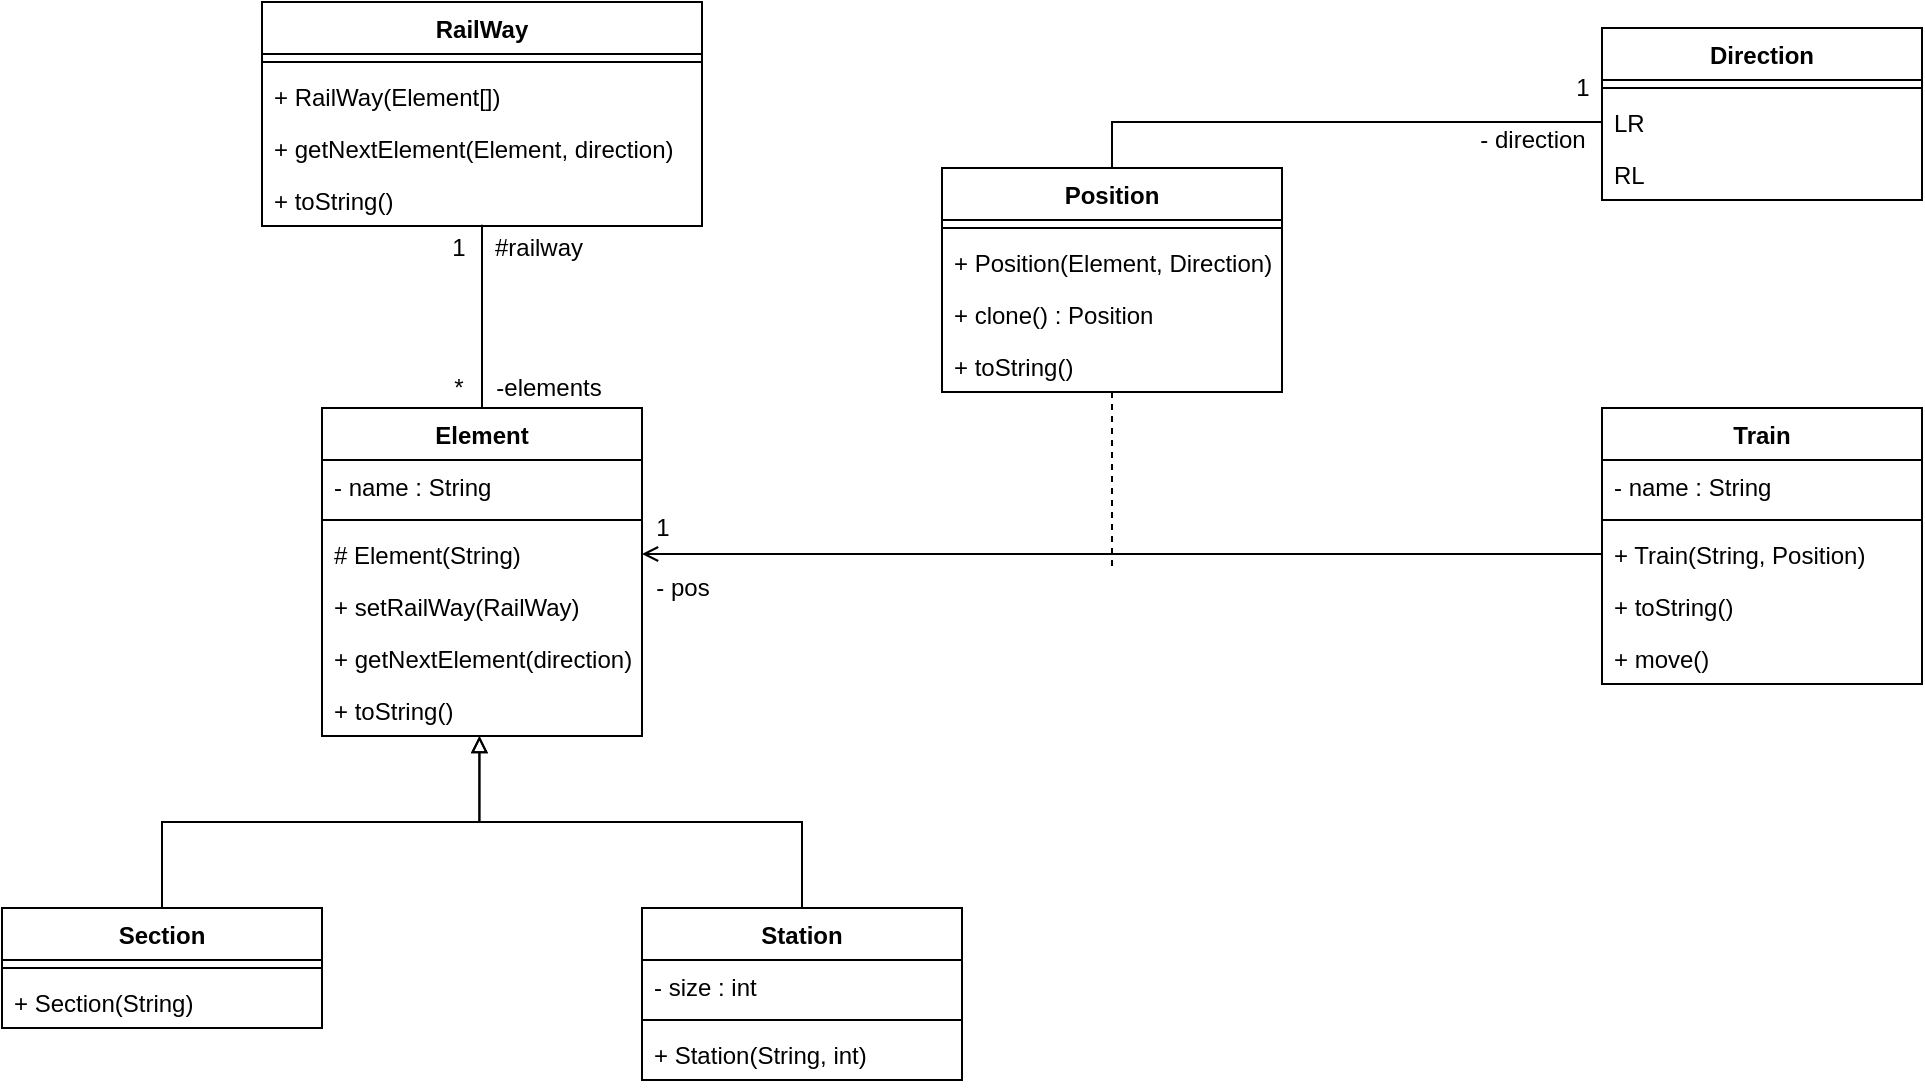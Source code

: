 <mxfile version="14.0.4" type="github">
  <diagram id="yg1WyZmq91DOgeRGMxZz" name="Page-1">
    <mxGraphModel dx="782" dy="507" grid="1" gridSize="10" guides="1" tooltips="1" connect="1" arrows="1" fold="1" page="1" pageScale="1" pageWidth="827" pageHeight="1169" math="0" shadow="0">
      <root>
        <mxCell id="0" />
        <mxCell id="1" parent="0" />
        <mxCell id="g7smEQ1oZSo4glfUF3X0-1" value="RailWay" style="swimlane;fontStyle=1;align=center;verticalAlign=top;childLayout=stackLayout;horizontal=1;startSize=26;horizontalStack=0;resizeParent=1;resizeParentMax=0;resizeLast=0;collapsible=1;marginBottom=0;" parent="1" vertex="1">
          <mxGeometry x="170" y="67" width="220" height="112" as="geometry" />
        </mxCell>
        <mxCell id="g7smEQ1oZSo4glfUF3X0-3" value="" style="line;strokeWidth=1;fillColor=none;align=left;verticalAlign=middle;spacingTop=-1;spacingLeft=3;spacingRight=3;rotatable=0;labelPosition=right;points=[];portConstraint=eastwest;" parent="g7smEQ1oZSo4glfUF3X0-1" vertex="1">
          <mxGeometry y="26" width="220" height="8" as="geometry" />
        </mxCell>
        <mxCell id="g7smEQ1oZSo4glfUF3X0-5" value="+ RailWay(Element[])" style="text;strokeColor=none;fillColor=none;align=left;verticalAlign=top;spacingLeft=4;spacingRight=4;overflow=hidden;rotatable=0;points=[[0,0.5],[1,0.5]];portConstraint=eastwest;" parent="g7smEQ1oZSo4glfUF3X0-1" vertex="1">
          <mxGeometry y="34" width="220" height="26" as="geometry" />
        </mxCell>
        <mxCell id="lMP5jvPo29J-ijjg9Gw_-5" value="+ getNextElement(Element, direction)" style="text;strokeColor=none;fillColor=none;align=left;verticalAlign=top;spacingLeft=4;spacingRight=4;overflow=hidden;rotatable=0;points=[[0,0.5],[1,0.5]];portConstraint=eastwest;" vertex="1" parent="g7smEQ1oZSo4glfUF3X0-1">
          <mxGeometry y="60" width="220" height="26" as="geometry" />
        </mxCell>
        <mxCell id="g7smEQ1oZSo4glfUF3X0-6" value="+ toString()" style="text;strokeColor=none;fillColor=none;align=left;verticalAlign=top;spacingLeft=4;spacingRight=4;overflow=hidden;rotatable=0;points=[[0,0.5],[1,0.5]];portConstraint=eastwest;" parent="g7smEQ1oZSo4glfUF3X0-1" vertex="1">
          <mxGeometry y="86" width="220" height="26" as="geometry" />
        </mxCell>
        <mxCell id="g7smEQ1oZSo4glfUF3X0-48" style="edgeStyle=orthogonalEdgeStyle;rounded=0;orthogonalLoop=1;jettySize=auto;html=1;entryX=0.5;entryY=0.974;entryDx=0;entryDy=0;entryPerimeter=0;endArrow=none;endFill=0;" parent="1" source="g7smEQ1oZSo4glfUF3X0-7" target="g7smEQ1oZSo4glfUF3X0-6" edge="1">
          <mxGeometry relative="1" as="geometry" />
        </mxCell>
        <mxCell id="g7smEQ1oZSo4glfUF3X0-7" value="Element" style="swimlane;fontStyle=1;align=center;verticalAlign=top;childLayout=stackLayout;horizontal=1;startSize=26;horizontalStack=0;resizeParent=1;resizeParentMax=0;resizeLast=0;collapsible=1;marginBottom=0;" parent="1" vertex="1">
          <mxGeometry x="200" y="270" width="160" height="164" as="geometry" />
        </mxCell>
        <mxCell id="g7smEQ1oZSo4glfUF3X0-8" value="- name : String" style="text;strokeColor=none;fillColor=none;align=left;verticalAlign=top;spacingLeft=4;spacingRight=4;overflow=hidden;rotatable=0;points=[[0,0.5],[1,0.5]];portConstraint=eastwest;" parent="g7smEQ1oZSo4glfUF3X0-7" vertex="1">
          <mxGeometry y="26" width="160" height="26" as="geometry" />
        </mxCell>
        <mxCell id="g7smEQ1oZSo4glfUF3X0-9" value="" style="line;strokeWidth=1;fillColor=none;align=left;verticalAlign=middle;spacingTop=-1;spacingLeft=3;spacingRight=3;rotatable=0;labelPosition=right;points=[];portConstraint=eastwest;" parent="g7smEQ1oZSo4glfUF3X0-7" vertex="1">
          <mxGeometry y="52" width="160" height="8" as="geometry" />
        </mxCell>
        <mxCell id="g7smEQ1oZSo4glfUF3X0-10" value="# Element(String)" style="text;strokeColor=none;fillColor=none;align=left;verticalAlign=top;spacingLeft=4;spacingRight=4;overflow=hidden;rotatable=0;points=[[0,0.5],[1,0.5]];portConstraint=eastwest;" parent="g7smEQ1oZSo4glfUF3X0-7" vertex="1">
          <mxGeometry y="60" width="160" height="26" as="geometry" />
        </mxCell>
        <mxCell id="g7smEQ1oZSo4glfUF3X0-11" value="+ setRailWay(RailWay)" style="text;strokeColor=none;fillColor=none;align=left;verticalAlign=top;spacingLeft=4;spacingRight=4;overflow=hidden;rotatable=0;points=[[0,0.5],[1,0.5]];portConstraint=eastwest;" parent="g7smEQ1oZSo4glfUF3X0-7" vertex="1">
          <mxGeometry y="86" width="160" height="26" as="geometry" />
        </mxCell>
        <mxCell id="g7smEQ1oZSo4glfUF3X0-46" value="+ getNextElement(direction)" style="text;strokeColor=none;fillColor=none;align=left;verticalAlign=top;spacingLeft=4;spacingRight=4;overflow=hidden;rotatable=0;points=[[0,0.5],[1,0.5]];portConstraint=eastwest;" parent="g7smEQ1oZSo4glfUF3X0-7" vertex="1">
          <mxGeometry y="112" width="160" height="26" as="geometry" />
        </mxCell>
        <mxCell id="g7smEQ1oZSo4glfUF3X0-12" value="+ toString()" style="text;strokeColor=none;fillColor=none;align=left;verticalAlign=top;spacingLeft=4;spacingRight=4;overflow=hidden;rotatable=0;points=[[0,0.5],[1,0.5]];portConstraint=eastwest;" parent="g7smEQ1oZSo4glfUF3X0-7" vertex="1">
          <mxGeometry y="138" width="160" height="26" as="geometry" />
        </mxCell>
        <mxCell id="g7smEQ1oZSo4glfUF3X0-54" style="edgeStyle=orthogonalEdgeStyle;rounded=0;orthogonalLoop=1;jettySize=auto;html=1;entryX=0.492;entryY=1;entryDx=0;entryDy=0;entryPerimeter=0;endArrow=block;endFill=0;startArrow=none;startFill=0;" parent="1" source="g7smEQ1oZSo4glfUF3X0-13" target="g7smEQ1oZSo4glfUF3X0-12" edge="1">
          <mxGeometry relative="1" as="geometry" />
        </mxCell>
        <mxCell id="g7smEQ1oZSo4glfUF3X0-13" value="Section" style="swimlane;fontStyle=1;align=center;verticalAlign=top;childLayout=stackLayout;horizontal=1;startSize=26;horizontalStack=0;resizeParent=1;resizeParentMax=0;resizeLast=0;collapsible=1;marginBottom=0;" parent="1" vertex="1">
          <mxGeometry x="40" y="520" width="160" height="60" as="geometry" />
        </mxCell>
        <mxCell id="g7smEQ1oZSo4glfUF3X0-15" value="" style="line;strokeWidth=1;fillColor=none;align=left;verticalAlign=middle;spacingTop=-1;spacingLeft=3;spacingRight=3;rotatable=0;labelPosition=right;points=[];portConstraint=eastwest;" parent="g7smEQ1oZSo4glfUF3X0-13" vertex="1">
          <mxGeometry y="26" width="160" height="8" as="geometry" />
        </mxCell>
        <mxCell id="g7smEQ1oZSo4glfUF3X0-16" value="+ Section(String)" style="text;strokeColor=none;fillColor=none;align=left;verticalAlign=top;spacingLeft=4;spacingRight=4;overflow=hidden;rotatable=0;points=[[0,0.5],[1,0.5]];portConstraint=eastwest;" parent="g7smEQ1oZSo4glfUF3X0-13" vertex="1">
          <mxGeometry y="34" width="160" height="26" as="geometry" />
        </mxCell>
        <mxCell id="g7smEQ1oZSo4glfUF3X0-53" style="edgeStyle=orthogonalEdgeStyle;rounded=0;orthogonalLoop=1;jettySize=auto;html=1;entryX=0.492;entryY=1;entryDx=0;entryDy=0;entryPerimeter=0;endArrow=block;endFill=0;" parent="1" source="g7smEQ1oZSo4glfUF3X0-17" target="g7smEQ1oZSo4glfUF3X0-12" edge="1">
          <mxGeometry relative="1" as="geometry" />
        </mxCell>
        <mxCell id="g7smEQ1oZSo4glfUF3X0-17" value="Station" style="swimlane;fontStyle=1;align=center;verticalAlign=top;childLayout=stackLayout;horizontal=1;startSize=26;horizontalStack=0;resizeParent=1;resizeParentMax=0;resizeLast=0;collapsible=1;marginBottom=0;" parent="1" vertex="1">
          <mxGeometry x="360" y="520" width="160" height="86" as="geometry" />
        </mxCell>
        <mxCell id="g7smEQ1oZSo4glfUF3X0-18" value="- size : int" style="text;strokeColor=none;fillColor=none;align=left;verticalAlign=top;spacingLeft=4;spacingRight=4;overflow=hidden;rotatable=0;points=[[0,0.5],[1,0.5]];portConstraint=eastwest;" parent="g7smEQ1oZSo4glfUF3X0-17" vertex="1">
          <mxGeometry y="26" width="160" height="26" as="geometry" />
        </mxCell>
        <mxCell id="g7smEQ1oZSo4glfUF3X0-19" value="" style="line;strokeWidth=1;fillColor=none;align=left;verticalAlign=middle;spacingTop=-1;spacingLeft=3;spacingRight=3;rotatable=0;labelPosition=right;points=[];portConstraint=eastwest;" parent="g7smEQ1oZSo4glfUF3X0-17" vertex="1">
          <mxGeometry y="52" width="160" height="8" as="geometry" />
        </mxCell>
        <mxCell id="g7smEQ1oZSo4glfUF3X0-20" value="+ Station(String, int)" style="text;strokeColor=none;fillColor=none;align=left;verticalAlign=top;spacingLeft=4;spacingRight=4;overflow=hidden;rotatable=0;points=[[0,0.5],[1,0.5]];portConstraint=eastwest;" parent="g7smEQ1oZSo4glfUF3X0-17" vertex="1">
          <mxGeometry y="60" width="160" height="26" as="geometry" />
        </mxCell>
        <mxCell id="g7smEQ1oZSo4glfUF3X0-58" style="edgeStyle=orthogonalEdgeStyle;rounded=0;orthogonalLoop=1;jettySize=auto;html=1;startArrow=none;startFill=0;endArrow=none;endFill=0;endSize=6;startSize=6;dashed=1;" parent="1" source="g7smEQ1oZSo4glfUF3X0-21" edge="1">
          <mxGeometry relative="1" as="geometry">
            <mxPoint x="595" y="350" as="targetPoint" />
          </mxGeometry>
        </mxCell>
        <mxCell id="g7smEQ1oZSo4glfUF3X0-59" style="edgeStyle=orthogonalEdgeStyle;rounded=0;orthogonalLoop=1;jettySize=auto;html=1;entryX=0;entryY=0.5;entryDx=0;entryDy=0;startArrow=none;startFill=0;startSize=6;endArrow=none;endFill=0;endSize=6;" parent="1" source="g7smEQ1oZSo4glfUF3X0-21" target="g7smEQ1oZSo4glfUF3X0-38" edge="1">
          <mxGeometry relative="1" as="geometry" />
        </mxCell>
        <mxCell id="g7smEQ1oZSo4glfUF3X0-21" value="Position" style="swimlane;fontStyle=1;align=center;verticalAlign=top;childLayout=stackLayout;horizontal=1;startSize=26;horizontalStack=0;resizeParent=1;resizeParentMax=0;resizeLast=0;collapsible=1;marginBottom=0;" parent="1" vertex="1">
          <mxGeometry x="510" y="150" width="170" height="112" as="geometry" />
        </mxCell>
        <mxCell id="g7smEQ1oZSo4glfUF3X0-23" value="" style="line;strokeWidth=1;fillColor=none;align=left;verticalAlign=middle;spacingTop=-1;spacingLeft=3;spacingRight=3;rotatable=0;labelPosition=right;points=[];portConstraint=eastwest;" parent="g7smEQ1oZSo4glfUF3X0-21" vertex="1">
          <mxGeometry y="26" width="170" height="8" as="geometry" />
        </mxCell>
        <mxCell id="g7smEQ1oZSo4glfUF3X0-24" value="+ Position(Element, Direction)" style="text;strokeColor=none;fillColor=none;align=left;verticalAlign=top;spacingLeft=4;spacingRight=4;overflow=hidden;rotatable=0;points=[[0,0.5],[1,0.5]];portConstraint=eastwest;" parent="g7smEQ1oZSo4glfUF3X0-21" vertex="1">
          <mxGeometry y="34" width="170" height="26" as="geometry" />
        </mxCell>
        <mxCell id="g7smEQ1oZSo4glfUF3X0-25" value="+ clone() : Position" style="text;strokeColor=none;fillColor=none;align=left;verticalAlign=top;spacingLeft=4;spacingRight=4;overflow=hidden;rotatable=0;points=[[0,0.5],[1,0.5]];portConstraint=eastwest;" parent="g7smEQ1oZSo4glfUF3X0-21" vertex="1">
          <mxGeometry y="60" width="170" height="26" as="geometry" />
        </mxCell>
        <mxCell id="g7smEQ1oZSo4glfUF3X0-26" value="+ toString()" style="text;strokeColor=none;fillColor=none;align=left;verticalAlign=top;spacingLeft=4;spacingRight=4;overflow=hidden;rotatable=0;points=[[0,0.5],[1,0.5]];portConstraint=eastwest;" parent="g7smEQ1oZSo4glfUF3X0-21" vertex="1">
          <mxGeometry y="86" width="170" height="26" as="geometry" />
        </mxCell>
        <mxCell id="g7smEQ1oZSo4glfUF3X0-35" value="Direction" style="swimlane;fontStyle=1;align=center;verticalAlign=top;childLayout=stackLayout;horizontal=1;startSize=26;horizontalStack=0;resizeParent=1;resizeParentMax=0;resizeLast=0;collapsible=1;marginBottom=0;" parent="1" vertex="1">
          <mxGeometry x="840" y="80" width="160" height="86" as="geometry" />
        </mxCell>
        <mxCell id="g7smEQ1oZSo4glfUF3X0-37" value="" style="line;strokeWidth=1;fillColor=none;align=left;verticalAlign=middle;spacingTop=-1;spacingLeft=3;spacingRight=3;rotatable=0;labelPosition=right;points=[];portConstraint=eastwest;" parent="g7smEQ1oZSo4glfUF3X0-35" vertex="1">
          <mxGeometry y="26" width="160" height="8" as="geometry" />
        </mxCell>
        <mxCell id="g7smEQ1oZSo4glfUF3X0-38" value="LR" style="text;strokeColor=none;fillColor=none;align=left;verticalAlign=top;spacingLeft=4;spacingRight=4;overflow=hidden;rotatable=0;points=[[0,0.5],[1,0.5]];portConstraint=eastwest;" parent="g7smEQ1oZSo4glfUF3X0-35" vertex="1">
          <mxGeometry y="34" width="160" height="26" as="geometry" />
        </mxCell>
        <mxCell id="g7smEQ1oZSo4glfUF3X0-39" value="RL" style="text;strokeColor=none;fillColor=none;align=left;verticalAlign=top;spacingLeft=4;spacingRight=4;overflow=hidden;rotatable=0;points=[[0,0.5],[1,0.5]];portConstraint=eastwest;" parent="g7smEQ1oZSo4glfUF3X0-35" vertex="1">
          <mxGeometry y="60" width="160" height="26" as="geometry" />
        </mxCell>
        <mxCell id="g7smEQ1oZSo4glfUF3X0-40" value="Train" style="swimlane;fontStyle=1;align=center;verticalAlign=top;childLayout=stackLayout;horizontal=1;startSize=26;horizontalStack=0;resizeParent=1;resizeParentMax=0;resizeLast=0;collapsible=1;marginBottom=0;" parent="1" vertex="1">
          <mxGeometry x="840" y="270" width="160" height="138" as="geometry" />
        </mxCell>
        <mxCell id="g7smEQ1oZSo4glfUF3X0-41" value="- name : String" style="text;strokeColor=none;fillColor=none;align=left;verticalAlign=top;spacingLeft=4;spacingRight=4;overflow=hidden;rotatable=0;points=[[0,0.5],[1,0.5]];portConstraint=eastwest;" parent="g7smEQ1oZSo4glfUF3X0-40" vertex="1">
          <mxGeometry y="26" width="160" height="26" as="geometry" />
        </mxCell>
        <mxCell id="g7smEQ1oZSo4glfUF3X0-42" value="" style="line;strokeWidth=1;fillColor=none;align=left;verticalAlign=middle;spacingTop=-1;spacingLeft=3;spacingRight=3;rotatable=0;labelPosition=right;points=[];portConstraint=eastwest;" parent="g7smEQ1oZSo4glfUF3X0-40" vertex="1">
          <mxGeometry y="52" width="160" height="8" as="geometry" />
        </mxCell>
        <mxCell id="g7smEQ1oZSo4glfUF3X0-43" value="+ Train(String, Position)" style="text;strokeColor=none;fillColor=none;align=left;verticalAlign=top;spacingLeft=4;spacingRight=4;overflow=hidden;rotatable=0;points=[[0,0.5],[1,0.5]];portConstraint=eastwest;" parent="g7smEQ1oZSo4glfUF3X0-40" vertex="1">
          <mxGeometry y="60" width="160" height="26" as="geometry" />
        </mxCell>
        <mxCell id="g7smEQ1oZSo4glfUF3X0-44" value="+ toString()" style="text;strokeColor=none;fillColor=none;align=left;verticalAlign=top;spacingLeft=4;spacingRight=4;overflow=hidden;rotatable=0;points=[[0,0.5],[1,0.5]];portConstraint=eastwest;" parent="g7smEQ1oZSo4glfUF3X0-40" vertex="1">
          <mxGeometry y="86" width="160" height="26" as="geometry" />
        </mxCell>
        <mxCell id="g7smEQ1oZSo4glfUF3X0-47" value="+ move()" style="text;strokeColor=none;fillColor=none;align=left;verticalAlign=top;spacingLeft=4;spacingRight=4;overflow=hidden;rotatable=0;points=[[0,0.5],[1,0.5]];portConstraint=eastwest;" parent="g7smEQ1oZSo4glfUF3X0-40" vertex="1">
          <mxGeometry y="112" width="160" height="26" as="geometry" />
        </mxCell>
        <mxCell id="g7smEQ1oZSo4glfUF3X0-49" value="#railway" style="text;html=1;align=center;verticalAlign=middle;resizable=0;points=[];autosize=1;" parent="1" vertex="1">
          <mxGeometry x="278" y="180" width="60" height="20" as="geometry" />
        </mxCell>
        <mxCell id="g7smEQ1oZSo4glfUF3X0-50" value="1" style="text;html=1;align=center;verticalAlign=middle;resizable=0;points=[];autosize=1;" parent="1" vertex="1">
          <mxGeometry x="258" y="180" width="20" height="20" as="geometry" />
        </mxCell>
        <mxCell id="g7smEQ1oZSo4glfUF3X0-51" value="-elements" style="text;html=1;align=center;verticalAlign=middle;resizable=0;points=[];autosize=1;" parent="1" vertex="1">
          <mxGeometry x="278" y="250" width="70" height="20" as="geometry" />
        </mxCell>
        <mxCell id="g7smEQ1oZSo4glfUF3X0-52" value="*" style="text;html=1;align=center;verticalAlign=middle;resizable=0;points=[];autosize=1;" parent="1" vertex="1">
          <mxGeometry x="258" y="250" width="20" height="20" as="geometry" />
        </mxCell>
        <mxCell id="g7smEQ1oZSo4glfUF3X0-55" style="edgeStyle=orthogonalEdgeStyle;rounded=0;orthogonalLoop=1;jettySize=auto;html=1;entryX=1;entryY=0.5;entryDx=0;entryDy=0;startArrow=none;startFill=0;endArrow=open;endFill=0;" parent="1" source="g7smEQ1oZSo4glfUF3X0-43" target="g7smEQ1oZSo4glfUF3X0-10" edge="1">
          <mxGeometry relative="1" as="geometry" />
        </mxCell>
        <mxCell id="g7smEQ1oZSo4glfUF3X0-56" value="1" style="text;html=1;align=center;verticalAlign=middle;resizable=0;points=[];autosize=1;" parent="1" vertex="1">
          <mxGeometry x="360" y="320" width="20" height="20" as="geometry" />
        </mxCell>
        <mxCell id="g7smEQ1oZSo4glfUF3X0-57" value="- pos" style="text;html=1;align=center;verticalAlign=middle;resizable=0;points=[];autosize=1;" parent="1" vertex="1">
          <mxGeometry x="360" y="350" width="40" height="20" as="geometry" />
        </mxCell>
        <mxCell id="g7smEQ1oZSo4glfUF3X0-60" value="1" style="text;html=1;align=center;verticalAlign=middle;resizable=0;points=[];autosize=1;" parent="1" vertex="1">
          <mxGeometry x="820" y="100" width="20" height="20" as="geometry" />
        </mxCell>
        <mxCell id="g7smEQ1oZSo4glfUF3X0-61" value="- direction" style="text;html=1;align=center;verticalAlign=middle;resizable=0;points=[];autosize=1;" parent="1" vertex="1">
          <mxGeometry x="770" y="126" width="70" height="20" as="geometry" />
        </mxCell>
      </root>
    </mxGraphModel>
  </diagram>
</mxfile>
